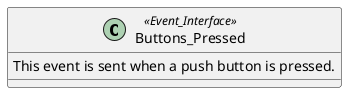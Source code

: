 @startuml

class Buttons_Pressed <<Event_Interface>>
{
  This event is sent when a push button is pressed.
}

@enduml
